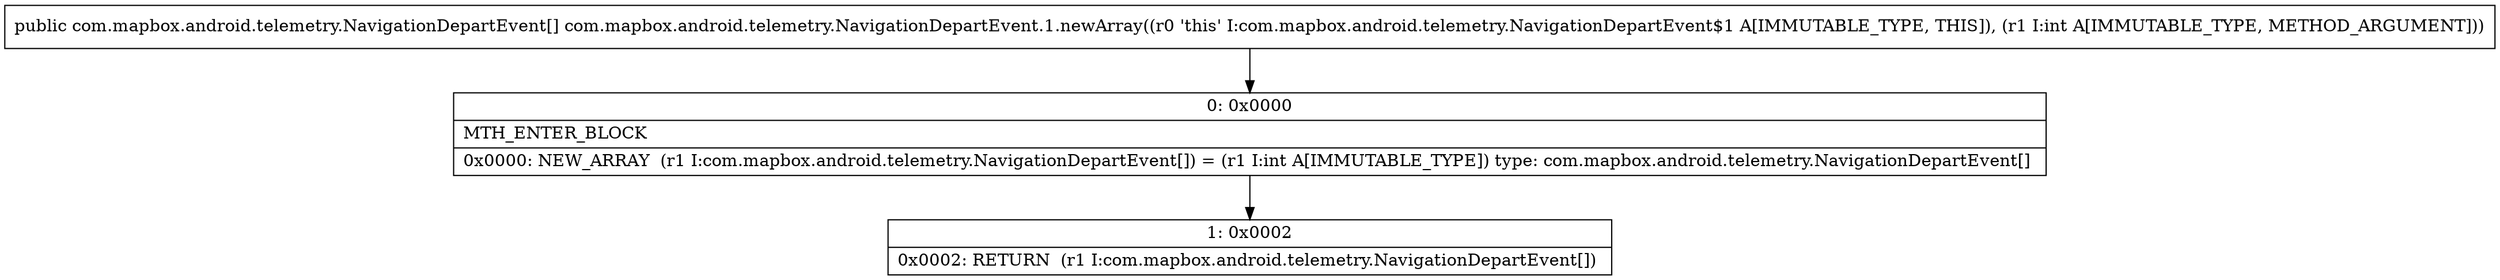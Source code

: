 digraph "CFG forcom.mapbox.android.telemetry.NavigationDepartEvent.1.newArray(I)[Lcom\/mapbox\/android\/telemetry\/NavigationDepartEvent;" {
Node_0 [shape=record,label="{0\:\ 0x0000|MTH_ENTER_BLOCK\l|0x0000: NEW_ARRAY  (r1 I:com.mapbox.android.telemetry.NavigationDepartEvent[]) = (r1 I:int A[IMMUTABLE_TYPE]) type: com.mapbox.android.telemetry.NavigationDepartEvent[] \l}"];
Node_1 [shape=record,label="{1\:\ 0x0002|0x0002: RETURN  (r1 I:com.mapbox.android.telemetry.NavigationDepartEvent[]) \l}"];
MethodNode[shape=record,label="{public com.mapbox.android.telemetry.NavigationDepartEvent[] com.mapbox.android.telemetry.NavigationDepartEvent.1.newArray((r0 'this' I:com.mapbox.android.telemetry.NavigationDepartEvent$1 A[IMMUTABLE_TYPE, THIS]), (r1 I:int A[IMMUTABLE_TYPE, METHOD_ARGUMENT])) }"];
MethodNode -> Node_0;
Node_0 -> Node_1;
}

